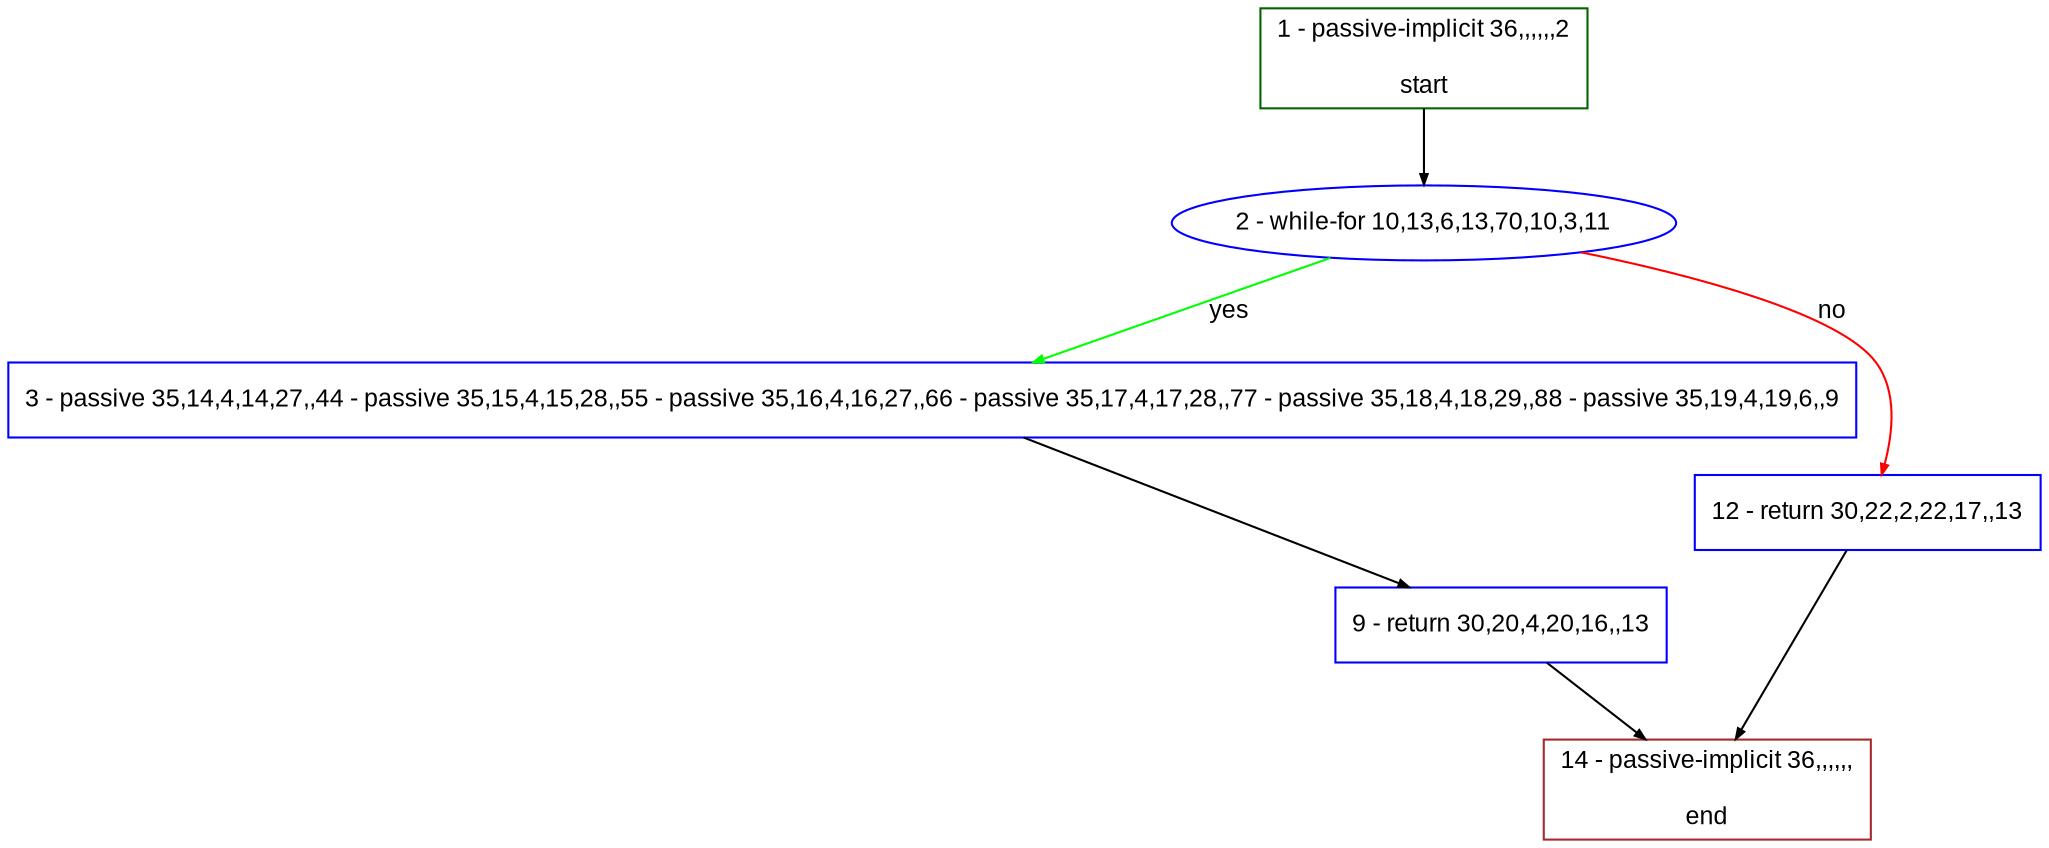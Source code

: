 digraph "" {
  graph [pack="true", label="", fontsize="12", packmode="clust", fontname="Arial", fillcolor="#FFFFCC", bgcolor="white", style="rounded,filled", compound="true"];
  node [node_initialized="no", label="", color="grey", fontsize="12", fillcolor="white", fontname="Arial", style="filled", shape="rectangle", compound="true", fixedsize="false"];
  edge [fontcolor="black", arrowhead="normal", arrowtail="none", arrowsize="0.5", ltail="", label="", color="black", fontsize="12", lhead="", fontname="Arial", dir="forward", compound="true"];
  __N1 [label="2 - while-for 10,13,6,13,70,10,3,11", color="#0000ff", fillcolor="#ffffff", style="filled", shape="oval"];
  __N2 [label="1 - passive-implicit 36,,,,,,2\n\nstart", color="#006400", fillcolor="#ffffff", style="filled", shape="box"];
  __N3 [label="3 - passive 35,14,4,14,27,,44 - passive 35,15,4,15,28,,55 - passive 35,16,4,16,27,,66 - passive 35,17,4,17,28,,77 - passive 35,18,4,18,29,,88 - passive 35,19,4,19,6,,9", color="#0000ff", fillcolor="#ffffff", style="filled", shape="box"];
  __N4 [label="12 - return 30,22,2,22,17,,13", color="#0000ff", fillcolor="#ffffff", style="filled", shape="box"];
  __N5 [label="9 - return 30,20,4,20,16,,13", color="#0000ff", fillcolor="#ffffff", style="filled", shape="box"];
  __N6 [label="14 - passive-implicit 36,,,,,,\n\nend", color="#a52a2a", fillcolor="#ffffff", style="filled", shape="box"];
  __N2 -> __N1 [arrowhead="normal", arrowtail="none", color="#000000", label="", dir="forward"];
  __N1 -> __N3 [arrowhead="normal", arrowtail="none", color="#00ff00", label="yes", dir="forward"];
  __N1 -> __N4 [arrowhead="normal", arrowtail="none", color="#ff0000", label="no", dir="forward"];
  __N3 -> __N5 [arrowhead="normal", arrowtail="none", color="#000000", label="", dir="forward"];
  __N5 -> __N6 [arrowhead="normal", arrowtail="none", color="#000000", label="", dir="forward"];
  __N4 -> __N6 [arrowhead="normal", arrowtail="none", color="#000000", label="", dir="forward"];
}
